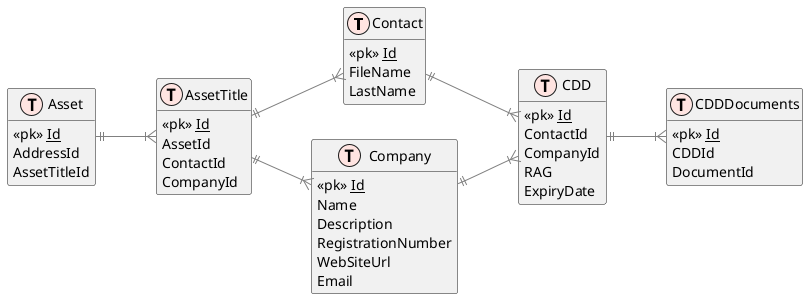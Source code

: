 @startuml AssetTitle

left to right direction

!define table(x) class x << (T,mistyrose) >>   
!define view(x) class x << (V,lightblue) >>   
!define table(x) class x << (T,mistyrose) >>  
!define tr(x) class x << (R,red) >>  
!define tf(x) class x << (F,darkorange) >>   
!define af(x) class x << (F,white) >>   
!define fn(x) class x << (F,plum) >>   
!define fs(x) class x << (F,tan) >>   
!define ft(x) class x << (F,wheat) >>   
!define if(x) class x << (F,gaisboro) >>   
!define p(x) class x << (P,indianred) >>   
!define pc(x) class x << (P,lemonshiffon) >>   
!define x(x) class x << (P,linen) >>     
!define primary_key(x) <<pk>> <u>x</u>
!define foreign_key(x) <<fk>> <b>x</b>
!define link( k, y) k }--||  y
hide methods   
hide stereotypes  
skinparam classarrowcolor gray  

table( Contact)
{
    primary_key(Id)
    FileName
    LastName
}

table( Company)
{
    primary_key(Id)
    Name
    Description
    RegistrationNumber
    WebSiteUrl
    Email
}
table( CDD)
{
    primary_key(Id)
    ContactId
    CompanyId
    RAG
    ExpiryDate
}

table(CDDDocuments)
{
    primary_key(Id)
    CDDId
    DocumentId
}

table( Asset)
{
    primary_key(Id)
    AddressId
    AssetTitleId
}

table( AssetTitle)
{
    primary_key(Id)
    AssetId
    ContactId
    CompanyId
}

Contact ||--|{ CDD 
Company ||--|{ CDD

CDD ||--|{ CDDDocuments

Asset ||--|{ AssetTitle
AssetTitle ||--|{ Contact
AssetTitle ||--|{ Company



@enduml